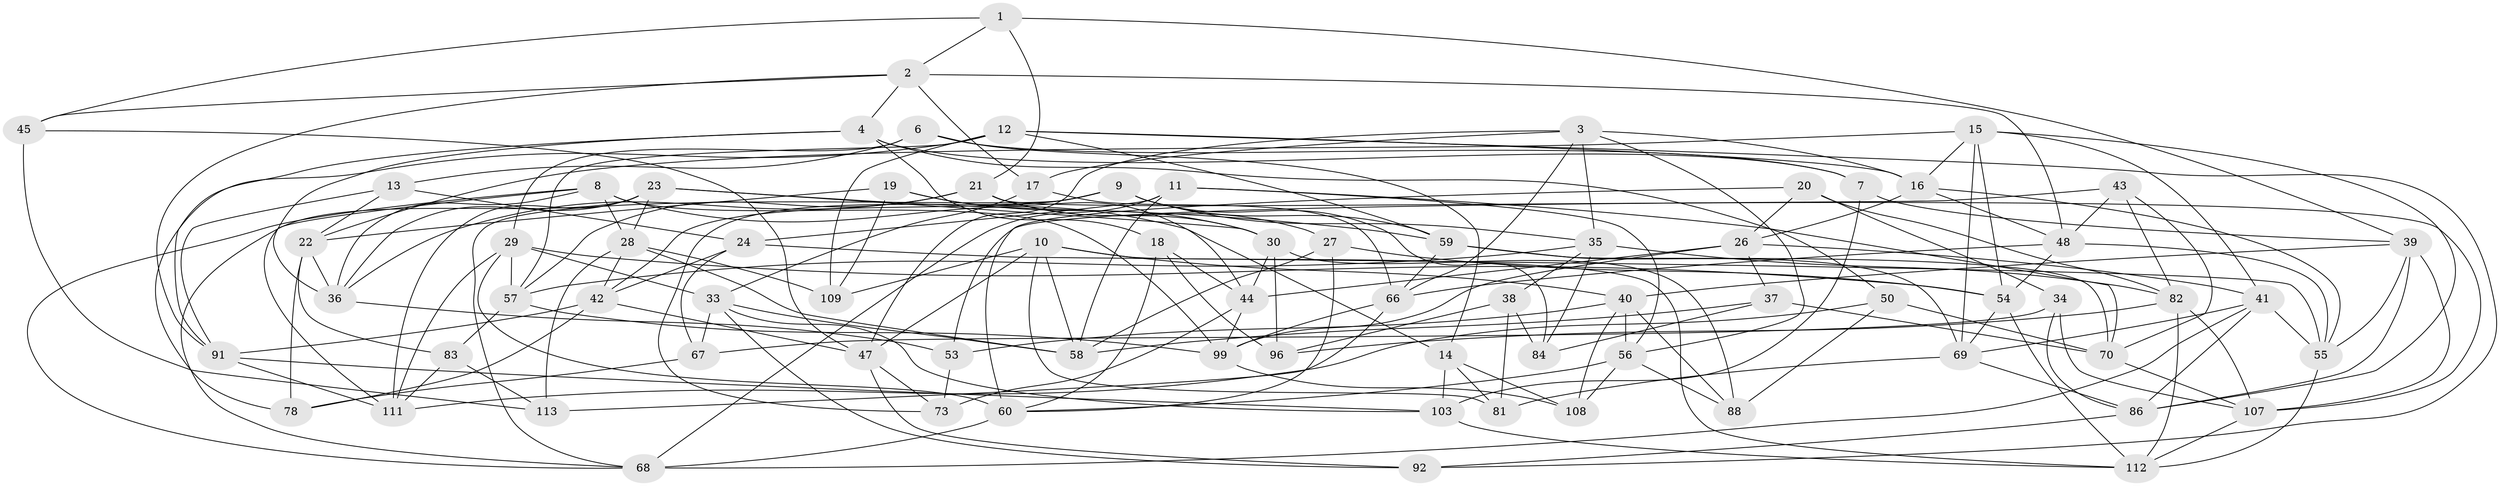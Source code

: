 // original degree distribution, {4: 1.0}
// Generated by graph-tools (version 1.1) at 2025/42/03/06/25 10:42:17]
// undirected, 76 vertices, 198 edges
graph export_dot {
graph [start="1"]
  node [color=gray90,style=filled];
  1;
  2 [super="+89"];
  3 [super="+5"];
  4 [super="+100"];
  6;
  7;
  8 [super="+46"];
  9 [super="+79"];
  10 [super="+25"];
  11 [super="+64"];
  12 [super="+31"];
  13;
  14 [super="+87"];
  15 [super="+90"];
  16 [super="+85"];
  17;
  18;
  19;
  20;
  21 [super="+49"];
  22 [super="+32"];
  23 [super="+75"];
  24 [super="+120"];
  26 [super="+98"];
  27;
  28 [super="+76"];
  29 [super="+61"];
  30 [super="+118"];
  33 [super="+62"];
  34;
  35 [super="+104"];
  36 [super="+52"];
  37;
  38;
  39 [super="+95"];
  40 [super="+116"];
  41 [super="+80"];
  42 [super="+71"];
  43;
  44 [super="+122"];
  45;
  47 [super="+102"];
  48 [super="+51"];
  50;
  53;
  54 [super="+97"];
  55 [super="+72"];
  56 [super="+63"];
  57 [super="+74"];
  58 [super="+65"];
  59 [super="+94"];
  60 [super="+110"];
  66 [super="+93"];
  67;
  68 [super="+105"];
  69 [super="+117"];
  70 [super="+77"];
  73;
  78;
  81;
  82 [super="+114"];
  83;
  84;
  86 [super="+101"];
  88;
  91 [super="+115"];
  92;
  96;
  99 [super="+124"];
  103 [super="+106"];
  107 [super="+119"];
  108;
  109;
  111 [super="+123"];
  112 [super="+121"];
  113;
  1 -- 45;
  1 -- 21;
  1 -- 39;
  1 -- 2;
  2 -- 17;
  2 -- 91;
  2 -- 4;
  2 -- 45;
  2 -- 48;
  3 -- 17;
  3 -- 47;
  3 -- 56;
  3 -- 35;
  3 -- 16;
  3 -- 66;
  4 -- 50;
  4 -- 36;
  4 -- 7;
  4 -- 18;
  4 -- 91;
  6 -- 29;
  6 -- 13;
  6 -- 7;
  6 -- 14;
  7 -- 103;
  7 -- 39;
  8 -- 68;
  8 -- 14;
  8 -- 99;
  8 -- 28;
  8 -- 36;
  8 -- 111;
  9 -- 59;
  9 -- 35;
  9 -- 73;
  9 -- 42;
  9 -- 84;
  9 -- 68;
  10 -- 109;
  10 -- 81;
  10 -- 47;
  10 -- 40;
  10 -- 58;
  10 -- 112;
  11 -- 70;
  11 -- 24 [weight=2];
  11 -- 68;
  11 -- 56;
  11 -- 58;
  12 -- 109;
  12 -- 92;
  12 -- 16;
  12 -- 57;
  12 -- 78;
  12 -- 59;
  13 -- 22;
  13 -- 24;
  13 -- 91;
  14 -- 108;
  14 -- 81;
  14 -- 103 [weight=2];
  15 -- 22;
  15 -- 54;
  15 -- 16;
  15 -- 69;
  15 -- 86;
  15 -- 41;
  16 -- 48;
  16 -- 55;
  16 -- 26;
  17 -- 33;
  17 -- 66;
  18 -- 60;
  18 -- 96;
  18 -- 44;
  19 -- 109;
  19 -- 44;
  19 -- 30;
  19 -- 22;
  20 -- 26;
  20 -- 82;
  20 -- 34;
  20 -- 60;
  21 -- 27;
  21 -- 57;
  21 -- 36;
  21 -- 30;
  21 -- 107;
  22 -- 83;
  22 -- 78;
  22 -- 36;
  23 -- 59;
  23 -- 28;
  23 -- 68;
  23 -- 111;
  23 -- 30;
  23 -- 36;
  24 -- 55;
  24 -- 42;
  24 -- 67;
  26 -- 37;
  26 -- 41;
  26 -- 99;
  26 -- 44;
  27 -- 54;
  27 -- 60;
  27 -- 58;
  28 -- 113;
  28 -- 58;
  28 -- 109;
  28 -- 42;
  29 -- 111;
  29 -- 54;
  29 -- 33;
  29 -- 60;
  29 -- 57;
  30 -- 96;
  30 -- 88;
  30 -- 44;
  33 -- 67;
  33 -- 58;
  33 -- 92;
  33 -- 103;
  34 -- 67;
  34 -- 107;
  34 -- 86;
  35 -- 38;
  35 -- 57;
  35 -- 82;
  35 -- 84;
  36 -- 53;
  37 -- 84;
  37 -- 58;
  37 -- 70;
  38 -- 84;
  38 -- 96;
  38 -- 81;
  39 -- 107;
  39 -- 86;
  39 -- 40;
  39 -- 55;
  40 -- 53;
  40 -- 88;
  40 -- 108;
  40 -- 56;
  41 -- 68;
  41 -- 69;
  41 -- 86;
  41 -- 55;
  42 -- 78;
  42 -- 91;
  42 -- 47;
  43 -- 48;
  43 -- 82;
  43 -- 53;
  43 -- 70;
  44 -- 73;
  44 -- 99;
  45 -- 113;
  45 -- 47;
  47 -- 73;
  47 -- 92;
  48 -- 55;
  48 -- 66;
  48 -- 54;
  50 -- 88;
  50 -- 111;
  50 -- 70;
  53 -- 73;
  54 -- 112;
  54 -- 69;
  55 -- 112;
  56 -- 108;
  56 -- 88;
  56 -- 60;
  57 -- 99;
  57 -- 83;
  59 -- 66;
  59 -- 69;
  59 -- 70;
  60 -- 68;
  66 -- 99;
  66 -- 113;
  67 -- 78;
  69 -- 86;
  69 -- 81;
  70 -- 107;
  82 -- 107;
  82 -- 96;
  82 -- 112;
  83 -- 111;
  83 -- 113;
  86 -- 92;
  91 -- 103;
  91 -- 111;
  99 -- 108;
  103 -- 112;
  107 -- 112;
}
